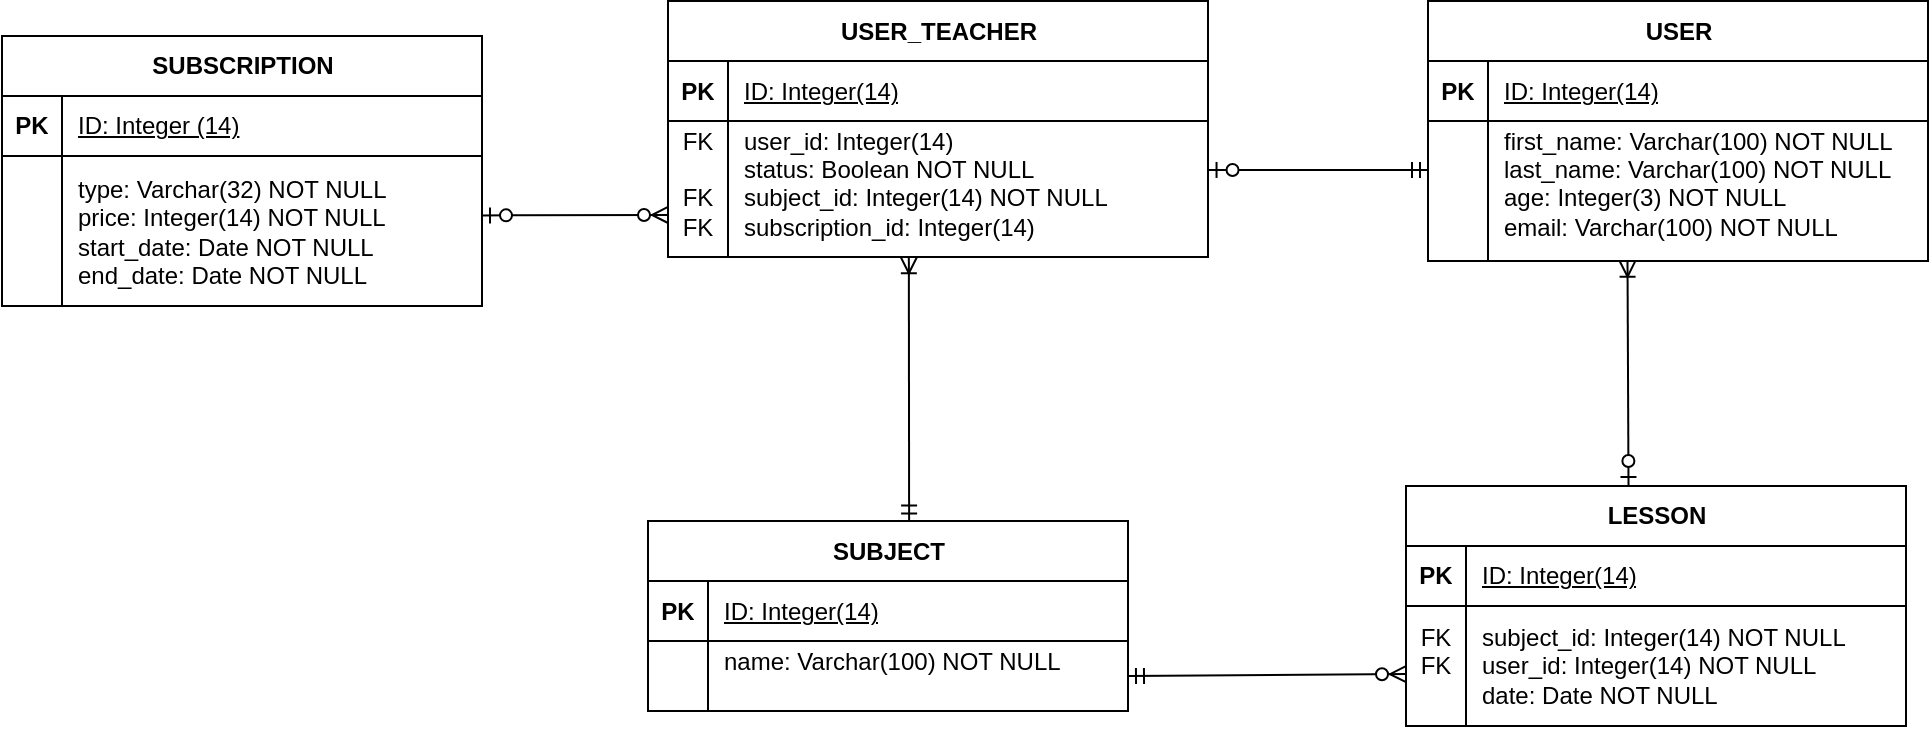<mxfile>
    <diagram name="Физическая" id="CYQ7UzJm_QDyhx_V3tmj">
        <mxGraphModel dx="1130" dy="259" grid="1" gridSize="10" guides="1" tooltips="1" connect="1" arrows="1" fold="1" page="1" pageScale="1" pageWidth="827" pageHeight="1169" math="0" shadow="0">
            <root>
                <mxCell id="0"/>
                <mxCell id="1" parent="0"/>
                <mxCell id="23YrCqFrMJOy3-r_V5tc-1" value="USER_TEACHER" style="shape=table;startSize=30;container=1;collapsible=1;childLayout=tableLayout;fixedRows=1;rowLines=0;fontStyle=1;align=center;resizeLast=1;html=1;" parent="1" vertex="1">
                    <mxGeometry x="-80" y="172.5" width="270" height="128" as="geometry"/>
                </mxCell>
                <mxCell id="23YrCqFrMJOy3-r_V5tc-2" value="" style="shape=tableRow;horizontal=0;startSize=0;swimlaneHead=0;swimlaneBody=0;fillColor=none;collapsible=0;dropTarget=0;points=[[0,0.5],[1,0.5]];portConstraint=eastwest;top=0;left=0;right=0;bottom=1;" parent="23YrCqFrMJOy3-r_V5tc-1" vertex="1">
                    <mxGeometry y="30" width="270" height="30" as="geometry"/>
                </mxCell>
                <mxCell id="23YrCqFrMJOy3-r_V5tc-3" value="PK" style="shape=partialRectangle;connectable=0;fillColor=none;top=0;left=0;bottom=0;right=0;fontStyle=1;overflow=hidden;whiteSpace=wrap;html=1;" parent="23YrCqFrMJOy3-r_V5tc-2" vertex="1">
                    <mxGeometry width="30" height="30" as="geometry">
                        <mxRectangle width="30" height="30" as="alternateBounds"/>
                    </mxGeometry>
                </mxCell>
                <mxCell id="23YrCqFrMJOy3-r_V5tc-4" value="&lt;span style=&quot;font-weight: 400;&quot;&gt;ID: Integer(14)&lt;/span&gt;" style="shape=partialRectangle;connectable=0;fillColor=none;top=0;left=0;bottom=0;right=0;align=left;spacingLeft=6;fontStyle=5;overflow=hidden;whiteSpace=wrap;html=1;" parent="23YrCqFrMJOy3-r_V5tc-2" vertex="1">
                    <mxGeometry x="30" width="240" height="30" as="geometry">
                        <mxRectangle width="240" height="30" as="alternateBounds"/>
                    </mxGeometry>
                </mxCell>
                <mxCell id="23YrCqFrMJOy3-r_V5tc-5" value="" style="shape=tableRow;horizontal=0;startSize=0;swimlaneHead=0;swimlaneBody=0;fillColor=none;collapsible=0;dropTarget=0;points=[[0,0.5],[1,0.5]];portConstraint=eastwest;top=0;left=0;right=0;bottom=0;" parent="23YrCqFrMJOy3-r_V5tc-1" vertex="1">
                    <mxGeometry y="60" width="270" height="68" as="geometry"/>
                </mxCell>
                <mxCell id="23YrCqFrMJOy3-r_V5tc-6" value="&lt;div&gt;FK&lt;/div&gt;&lt;div&gt;&lt;br&gt;&lt;/div&gt;&lt;div&gt;FK&lt;/div&gt;&lt;div&gt;FK&lt;/div&gt;&lt;div&gt;&lt;br&gt;&lt;/div&gt;&lt;div&gt;&lt;br&gt;&lt;/div&gt;&lt;div&gt;&lt;br&gt;&lt;/div&gt;" style="shape=partialRectangle;connectable=0;fillColor=none;top=0;left=0;bottom=0;right=0;editable=1;overflow=hidden;whiteSpace=wrap;html=1;" parent="23YrCqFrMJOy3-r_V5tc-5" vertex="1">
                    <mxGeometry width="30" height="68" as="geometry">
                        <mxRectangle width="30" height="68" as="alternateBounds"/>
                    </mxGeometry>
                </mxCell>
                <mxCell id="23YrCqFrMJOy3-r_V5tc-7" value="&lt;div&gt;&lt;span style=&quot;background-color: initial;&quot;&gt;user_id: Integer(14)&lt;/span&gt;&lt;/div&gt;&lt;div&gt;&lt;div&gt;&lt;span style=&quot;background-color: initial;&quot;&gt;status: Boolean NOT NULL&lt;/span&gt;&lt;/div&gt;&lt;/div&gt;&lt;div&gt;subject_id: Integer&lt;span style=&quot;background-color: initial;&quot;&gt;(14) NOT NULL&lt;/span&gt;&lt;/div&gt;&lt;div&gt;subscription_id: Integer&lt;span style=&quot;background-color: initial;&quot;&gt;(14)&lt;/span&gt;&lt;/div&gt;&lt;div&gt;&lt;span style=&quot;background-color: initial;&quot;&gt;&lt;br&gt;&lt;/span&gt;&lt;/div&gt;&lt;div&gt;&lt;span style=&quot;background-color: initial;&quot;&gt;&lt;br&gt;&lt;/span&gt;&lt;/div&gt;&lt;div&gt;&lt;span style=&quot;background-color: initial;&quot;&gt;&lt;br&gt;&lt;/span&gt;&lt;/div&gt;" style="shape=partialRectangle;connectable=0;fillColor=none;top=0;left=0;bottom=0;right=0;align=left;spacingLeft=6;overflow=hidden;whiteSpace=wrap;html=1;" parent="23YrCqFrMJOy3-r_V5tc-5" vertex="1">
                    <mxGeometry x="30" width="240" height="68" as="geometry">
                        <mxRectangle width="240" height="68" as="alternateBounds"/>
                    </mxGeometry>
                </mxCell>
                <mxCell id="23YrCqFrMJOy3-r_V5tc-8" value="USER" style="shape=table;startSize=30;container=1;collapsible=1;childLayout=tableLayout;fixedRows=1;rowLines=0;fontStyle=1;align=center;resizeLast=1;html=1;" parent="1" vertex="1">
                    <mxGeometry x="300" y="172.5" width="250" height="130" as="geometry"/>
                </mxCell>
                <mxCell id="23YrCqFrMJOy3-r_V5tc-9" value="" style="shape=tableRow;horizontal=0;startSize=0;swimlaneHead=0;swimlaneBody=0;fillColor=none;collapsible=0;dropTarget=0;points=[[0,0.5],[1,0.5]];portConstraint=eastwest;top=0;left=0;right=0;bottom=1;" parent="23YrCqFrMJOy3-r_V5tc-8" vertex="1">
                    <mxGeometry y="30" width="250" height="30" as="geometry"/>
                </mxCell>
                <mxCell id="23YrCqFrMJOy3-r_V5tc-10" value="PK" style="shape=partialRectangle;connectable=0;fillColor=none;top=0;left=0;bottom=0;right=0;fontStyle=1;overflow=hidden;whiteSpace=wrap;html=1;" parent="23YrCqFrMJOy3-r_V5tc-9" vertex="1">
                    <mxGeometry width="30" height="30" as="geometry">
                        <mxRectangle width="30" height="30" as="alternateBounds"/>
                    </mxGeometry>
                </mxCell>
                <mxCell id="23YrCqFrMJOy3-r_V5tc-11" value="&lt;span style=&quot;font-weight: 400;&quot;&gt;ID: Integer(14)&lt;/span&gt;" style="shape=partialRectangle;connectable=0;fillColor=none;top=0;left=0;bottom=0;right=0;align=left;spacingLeft=6;fontStyle=5;overflow=hidden;whiteSpace=wrap;html=1;" parent="23YrCqFrMJOy3-r_V5tc-9" vertex="1">
                    <mxGeometry x="30" width="220" height="30" as="geometry">
                        <mxRectangle width="220" height="30" as="alternateBounds"/>
                    </mxGeometry>
                </mxCell>
                <mxCell id="23YrCqFrMJOy3-r_V5tc-12" value="" style="shape=tableRow;horizontal=0;startSize=0;swimlaneHead=0;swimlaneBody=0;fillColor=none;collapsible=0;dropTarget=0;points=[[0,0.5],[1,0.5]];portConstraint=eastwest;top=0;left=0;right=0;bottom=0;" parent="23YrCqFrMJOy3-r_V5tc-8" vertex="1">
                    <mxGeometry y="60" width="250" height="70" as="geometry"/>
                </mxCell>
                <mxCell id="23YrCqFrMJOy3-r_V5tc-13" value="" style="shape=partialRectangle;connectable=0;fillColor=none;top=0;left=0;bottom=0;right=0;editable=1;overflow=hidden;whiteSpace=wrap;html=1;" parent="23YrCqFrMJOy3-r_V5tc-12" vertex="1">
                    <mxGeometry width="30" height="70" as="geometry">
                        <mxRectangle width="30" height="70" as="alternateBounds"/>
                    </mxGeometry>
                </mxCell>
                <mxCell id="23YrCqFrMJOy3-r_V5tc-14" value="&lt;div&gt;&lt;div&gt;first_name: Varchar(100) NOT NULL&lt;/div&gt;&lt;/div&gt;&lt;div&gt;last_name: Varchar(100) NOT NULL&lt;/div&gt;&lt;div&gt;age: Integer(3) NOT NULL&lt;/div&gt;&lt;div&gt;email: Varchar(100) NOT NULL&lt;/div&gt;&lt;div&gt;&lt;br&gt;&lt;/div&gt;&lt;div&gt;&lt;br&gt;&lt;/div&gt;" style="shape=partialRectangle;connectable=0;fillColor=none;top=0;left=0;bottom=0;right=0;align=left;spacingLeft=6;overflow=hidden;whiteSpace=wrap;html=1;" parent="23YrCqFrMJOy3-r_V5tc-12" vertex="1">
                    <mxGeometry x="30" width="220" height="70" as="geometry">
                        <mxRectangle width="220" height="70" as="alternateBounds"/>
                    </mxGeometry>
                </mxCell>
                <mxCell id="23YrCqFrMJOy3-r_V5tc-15" value="SUBSCRIPTION" style="shape=table;startSize=30;container=1;collapsible=1;childLayout=tableLayout;fixedRows=1;rowLines=0;fontStyle=1;align=center;resizeLast=1;html=1;" parent="1" vertex="1">
                    <mxGeometry x="-413" y="190" width="240" height="135" as="geometry"/>
                </mxCell>
                <mxCell id="23YrCqFrMJOy3-r_V5tc-16" value="" style="shape=tableRow;horizontal=0;startSize=0;swimlaneHead=0;swimlaneBody=0;fillColor=none;collapsible=0;dropTarget=0;points=[[0,0.5],[1,0.5]];portConstraint=eastwest;top=0;left=0;right=0;bottom=1;" parent="23YrCqFrMJOy3-r_V5tc-15" vertex="1">
                    <mxGeometry y="30" width="240" height="30" as="geometry"/>
                </mxCell>
                <mxCell id="23YrCqFrMJOy3-r_V5tc-17" value="PK" style="shape=partialRectangle;connectable=0;fillColor=none;top=0;left=0;bottom=0;right=0;fontStyle=1;overflow=hidden;whiteSpace=wrap;html=1;" parent="23YrCqFrMJOy3-r_V5tc-16" vertex="1">
                    <mxGeometry width="30" height="30" as="geometry">
                        <mxRectangle width="30" height="30" as="alternateBounds"/>
                    </mxGeometry>
                </mxCell>
                <mxCell id="23YrCqFrMJOy3-r_V5tc-18" value="&lt;span style=&quot;font-weight: 400;&quot;&gt;ID: Integer (14)&lt;/span&gt;" style="shape=partialRectangle;connectable=0;fillColor=none;top=0;left=0;bottom=0;right=0;align=left;spacingLeft=6;fontStyle=5;overflow=hidden;whiteSpace=wrap;html=1;" parent="23YrCqFrMJOy3-r_V5tc-16" vertex="1">
                    <mxGeometry x="30" width="210" height="30" as="geometry">
                        <mxRectangle width="210" height="30" as="alternateBounds"/>
                    </mxGeometry>
                </mxCell>
                <mxCell id="23YrCqFrMJOy3-r_V5tc-19" value="" style="shape=tableRow;horizontal=0;startSize=0;swimlaneHead=0;swimlaneBody=0;fillColor=none;collapsible=0;dropTarget=0;points=[[0,0.5],[1,0.5]];portConstraint=eastwest;top=0;left=0;right=0;bottom=0;" parent="23YrCqFrMJOy3-r_V5tc-15" vertex="1">
                    <mxGeometry y="60" width="240" height="75" as="geometry"/>
                </mxCell>
                <mxCell id="23YrCqFrMJOy3-r_V5tc-20" value="" style="shape=partialRectangle;connectable=0;fillColor=none;top=0;left=0;bottom=0;right=0;editable=1;overflow=hidden;whiteSpace=wrap;html=1;" parent="23YrCqFrMJOy3-r_V5tc-19" vertex="1">
                    <mxGeometry width="30" height="75" as="geometry">
                        <mxRectangle width="30" height="75" as="alternateBounds"/>
                    </mxGeometry>
                </mxCell>
                <mxCell id="23YrCqFrMJOy3-r_V5tc-21" value="&lt;div&gt;&lt;div&gt;type: Varchar(32) NOT NULL&lt;/div&gt;&lt;/div&gt;&lt;div&gt;price: Integer(14) NOT NULL&lt;/div&gt;&lt;div&gt;start_date: Date NOT NULL&lt;/div&gt;&lt;div&gt;end_date: Date NOT NULL&lt;/div&gt;" style="shape=partialRectangle;connectable=0;fillColor=none;top=0;left=0;bottom=0;right=0;align=left;spacingLeft=6;overflow=hidden;whiteSpace=wrap;html=1;" parent="23YrCqFrMJOy3-r_V5tc-19" vertex="1">
                    <mxGeometry x="30" width="210" height="75" as="geometry">
                        <mxRectangle width="210" height="75" as="alternateBounds"/>
                    </mxGeometry>
                </mxCell>
                <mxCell id="23YrCqFrMJOy3-r_V5tc-22" value="SUBJECT" style="shape=table;startSize=30;container=1;collapsible=1;childLayout=tableLayout;fixedRows=1;rowLines=0;fontStyle=1;align=center;resizeLast=1;html=1;" parent="1" vertex="1">
                    <mxGeometry x="-90" y="432.5" width="240" height="95.0" as="geometry"/>
                </mxCell>
                <mxCell id="23YrCqFrMJOy3-r_V5tc-23" value="" style="shape=tableRow;horizontal=0;startSize=0;swimlaneHead=0;swimlaneBody=0;fillColor=none;collapsible=0;dropTarget=0;points=[[0,0.5],[1,0.5]];portConstraint=eastwest;top=0;left=0;right=0;bottom=1;" parent="23YrCqFrMJOy3-r_V5tc-22" vertex="1">
                    <mxGeometry y="30" width="240" height="30" as="geometry"/>
                </mxCell>
                <mxCell id="23YrCqFrMJOy3-r_V5tc-24" value="PK" style="shape=partialRectangle;connectable=0;fillColor=none;top=0;left=0;bottom=0;right=0;fontStyle=1;overflow=hidden;whiteSpace=wrap;html=1;" parent="23YrCqFrMJOy3-r_V5tc-23" vertex="1">
                    <mxGeometry width="30" height="30" as="geometry">
                        <mxRectangle width="30" height="30" as="alternateBounds"/>
                    </mxGeometry>
                </mxCell>
                <mxCell id="23YrCqFrMJOy3-r_V5tc-25" value="&lt;span style=&quot;font-weight: 400;&quot;&gt;ID: Integer(14)&lt;/span&gt;" style="shape=partialRectangle;connectable=0;fillColor=none;top=0;left=0;bottom=0;right=0;align=left;spacingLeft=6;fontStyle=5;overflow=hidden;whiteSpace=wrap;html=1;" parent="23YrCqFrMJOy3-r_V5tc-23" vertex="1">
                    <mxGeometry x="30" width="210" height="30" as="geometry">
                        <mxRectangle width="210" height="30" as="alternateBounds"/>
                    </mxGeometry>
                </mxCell>
                <mxCell id="23YrCqFrMJOy3-r_V5tc-26" value="" style="shape=tableRow;horizontal=0;startSize=0;swimlaneHead=0;swimlaneBody=0;fillColor=none;collapsible=0;dropTarget=0;points=[[0,0.5],[1,0.5]];portConstraint=eastwest;top=0;left=0;right=0;bottom=0;" parent="23YrCqFrMJOy3-r_V5tc-22" vertex="1">
                    <mxGeometry y="60" width="240" height="35" as="geometry"/>
                </mxCell>
                <mxCell id="23YrCqFrMJOy3-r_V5tc-27" value="" style="shape=partialRectangle;connectable=0;fillColor=none;top=0;left=0;bottom=0;right=0;editable=1;overflow=hidden;whiteSpace=wrap;html=1;" parent="23YrCqFrMJOy3-r_V5tc-26" vertex="1">
                    <mxGeometry width="30" height="35" as="geometry">
                        <mxRectangle width="30" height="35" as="alternateBounds"/>
                    </mxGeometry>
                </mxCell>
                <mxCell id="23YrCqFrMJOy3-r_V5tc-28" value="&lt;div&gt;&lt;div&gt;name: Varchar(100) NOT NULL&lt;/div&gt;&lt;/div&gt;&lt;div&gt;&lt;br&gt;&lt;/div&gt;" style="shape=partialRectangle;connectable=0;fillColor=none;top=0;left=0;bottom=0;right=0;align=left;spacingLeft=6;overflow=hidden;whiteSpace=wrap;html=1;" parent="23YrCqFrMJOy3-r_V5tc-26" vertex="1">
                    <mxGeometry x="30" width="210" height="35" as="geometry">
                        <mxRectangle width="210" height="35" as="alternateBounds"/>
                    </mxGeometry>
                </mxCell>
                <mxCell id="23YrCqFrMJOy3-r_V5tc-34" value="" style="fontSize=12;html=1;endArrow=ERzeroToMany;startArrow=ERmandOne;rounded=0;entryX=0;entryY=0.567;entryDx=0;entryDy=0;exitX=1;exitY=0.5;exitDx=0;exitDy=0;entryPerimeter=0;" parent="1" source="23YrCqFrMJOy3-r_V5tc-26" target="23YrCqFrMJOy3-r_V5tc-39" edge="1">
                    <mxGeometry width="100" height="100" relative="1" as="geometry">
                        <mxPoint x="360" y="500" as="sourcePoint"/>
                        <mxPoint x="460" y="400" as="targetPoint"/>
                    </mxGeometry>
                </mxCell>
                <mxCell id="23YrCqFrMJOy3-r_V5tc-35" value="LESSON" style="shape=table;startSize=30;container=1;collapsible=1;childLayout=tableLayout;fixedRows=1;rowLines=0;fontStyle=1;align=center;resizeLast=1;html=1;" parent="1" vertex="1">
                    <mxGeometry x="289" y="415" width="250" height="120" as="geometry"/>
                </mxCell>
                <mxCell id="23YrCqFrMJOy3-r_V5tc-36" value="" style="shape=tableRow;horizontal=0;startSize=0;swimlaneHead=0;swimlaneBody=0;fillColor=none;collapsible=0;dropTarget=0;points=[[0,0.5],[1,0.5]];portConstraint=eastwest;top=0;left=0;right=0;bottom=1;" parent="23YrCqFrMJOy3-r_V5tc-35" vertex="1">
                    <mxGeometry y="30" width="250" height="30" as="geometry"/>
                </mxCell>
                <mxCell id="23YrCqFrMJOy3-r_V5tc-37" value="PK" style="shape=partialRectangle;connectable=0;fillColor=none;top=0;left=0;bottom=0;right=0;fontStyle=1;overflow=hidden;whiteSpace=wrap;html=1;" parent="23YrCqFrMJOy3-r_V5tc-36" vertex="1">
                    <mxGeometry width="30" height="30" as="geometry">
                        <mxRectangle width="30" height="30" as="alternateBounds"/>
                    </mxGeometry>
                </mxCell>
                <mxCell id="23YrCqFrMJOy3-r_V5tc-38" value="&lt;span style=&quot;font-weight: 400;&quot;&gt;ID: Integer(14)&lt;/span&gt;" style="shape=partialRectangle;connectable=0;fillColor=none;top=0;left=0;bottom=0;right=0;align=left;spacingLeft=6;fontStyle=5;overflow=hidden;whiteSpace=wrap;html=1;" parent="23YrCqFrMJOy3-r_V5tc-36" vertex="1">
                    <mxGeometry x="30" width="220" height="30" as="geometry">
                        <mxRectangle width="220" height="30" as="alternateBounds"/>
                    </mxGeometry>
                </mxCell>
                <mxCell id="23YrCqFrMJOy3-r_V5tc-39" value="" style="shape=tableRow;horizontal=0;startSize=0;swimlaneHead=0;swimlaneBody=0;fillColor=none;collapsible=0;dropTarget=0;points=[[0,0.5],[1,0.5]];portConstraint=eastwest;top=0;left=0;right=0;bottom=0;" parent="23YrCqFrMJOy3-r_V5tc-35" vertex="1">
                    <mxGeometry y="60" width="250" height="60" as="geometry"/>
                </mxCell>
                <mxCell id="23YrCqFrMJOy3-r_V5tc-40" value="FK&lt;div&gt;FK&lt;/div&gt;&lt;div&gt;&lt;br&gt;&lt;/div&gt;" style="shape=partialRectangle;connectable=0;fillColor=none;top=0;left=0;bottom=0;right=0;editable=1;overflow=hidden;whiteSpace=wrap;html=1;" parent="23YrCqFrMJOy3-r_V5tc-39" vertex="1">
                    <mxGeometry width="30" height="60" as="geometry">
                        <mxRectangle width="30" height="60" as="alternateBounds"/>
                    </mxGeometry>
                </mxCell>
                <mxCell id="23YrCqFrMJOy3-r_V5tc-41" value="&lt;div&gt;&lt;div&gt;subject_id: Integer(14) NOT NULL&lt;/div&gt;&lt;/div&gt;&lt;div&gt;user_id: Integer&lt;span style=&quot;background-color: initial;&quot;&gt;(14) NOT NULL&lt;/span&gt;&lt;/div&gt;&lt;div&gt;date: Date NOT NULL&lt;/div&gt;" style="shape=partialRectangle;connectable=0;fillColor=none;top=0;left=0;bottom=0;right=0;align=left;spacingLeft=6;overflow=hidden;whiteSpace=wrap;html=1;" parent="23YrCqFrMJOy3-r_V5tc-39" vertex="1">
                    <mxGeometry x="30" width="220" height="60" as="geometry">
                        <mxRectangle width="220" height="60" as="alternateBounds"/>
                    </mxGeometry>
                </mxCell>
                <mxCell id="-LpSs8ZB3ltJRNqvp-WY-1" value="" style="fontSize=12;html=1;endArrow=ERzeroToMany;startArrow=ERzeroToOne;rounded=0;entryX=0;entryY=0.691;entryDx=0;entryDy=0;entryPerimeter=0;exitX=1;exitY=0.396;exitDx=0;exitDy=0;exitPerimeter=0;" parent="1" source="23YrCqFrMJOy3-r_V5tc-19" target="23YrCqFrMJOy3-r_V5tc-5" edge="1">
                    <mxGeometry width="100" height="100" relative="1" as="geometry">
                        <mxPoint x="-173" y="280" as="sourcePoint"/>
                        <mxPoint x="-93" y="280" as="targetPoint"/>
                    </mxGeometry>
                </mxCell>
                <mxCell id="-0tCB1F8_5mfXYan5piR-1" value="" style="fontSize=12;html=1;endArrow=ERzeroToOne;startArrow=ERmandOne;rounded=0;entryX=1.001;entryY=0.36;entryDx=0;entryDy=0;entryPerimeter=0;" parent="1" target="23YrCqFrMJOy3-r_V5tc-5" edge="1">
                    <mxGeometry width="100" height="100" relative="1" as="geometry">
                        <mxPoint x="300" y="257" as="sourcePoint"/>
                        <mxPoint x="200" y="257.19" as="targetPoint"/>
                    </mxGeometry>
                </mxCell>
                <mxCell id="o2ftoTeuRbv987fO5cah-1" value="" style="fontSize=12;html=1;endArrow=ERoneToMany;startArrow=ERzeroToOne;rounded=0;entryX=0.399;entryY=0.998;entryDx=0;entryDy=0;entryPerimeter=0;exitX=0.445;exitY=-0.004;exitDx=0;exitDy=0;exitPerimeter=0;" parent="1" source="23YrCqFrMJOy3-r_V5tc-35" target="23YrCqFrMJOy3-r_V5tc-12" edge="1">
                    <mxGeometry width="100" height="100" relative="1" as="geometry">
                        <mxPoint x="400" y="410" as="sourcePoint"/>
                        <mxPoint x="370" y="340" as="targetPoint"/>
                    </mxGeometry>
                </mxCell>
                <mxCell id="gGNqpMn9-UD94j3GnLK_-2" value="" style="fontSize=12;html=1;endArrow=ERoneToMany;startArrow=ERmandOne;rounded=0;entryX=0.446;entryY=1.002;entryDx=0;entryDy=0;entryPerimeter=0;exitX=0.544;exitY=0.003;exitDx=0;exitDy=0;exitPerimeter=0;" parent="1" source="23YrCqFrMJOy3-r_V5tc-22" target="23YrCqFrMJOy3-r_V5tc-5" edge="1">
                    <mxGeometry width="100" height="100" relative="1" as="geometry">
                        <mxPoint x="70" y="440" as="sourcePoint"/>
                        <mxPoint x="170" y="340" as="targetPoint"/>
                    </mxGeometry>
                </mxCell>
            </root>
        </mxGraphModel>
    </diagram>
</mxfile>